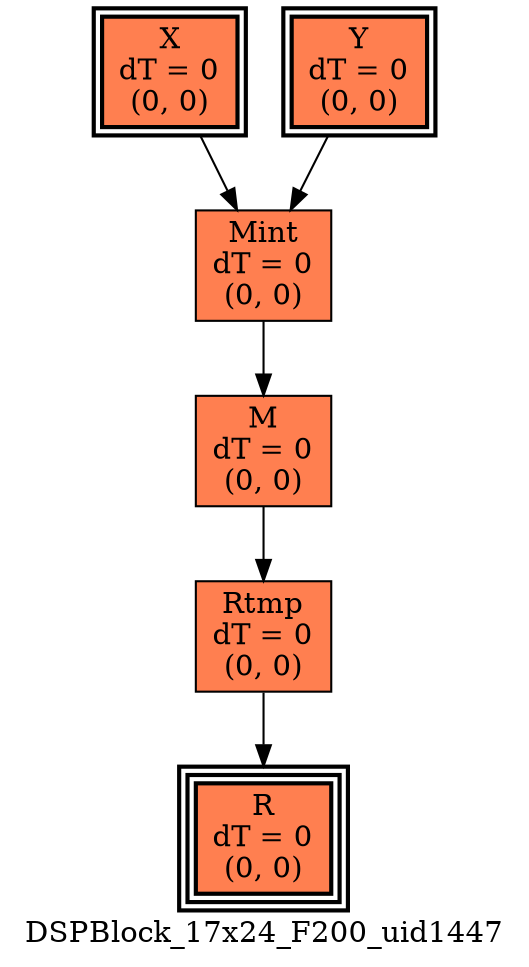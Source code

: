 digraph DSPBlock_17x24_F200_uid1447
{
	//graph drawing options
	label=DSPBlock_17x24_F200_uid1447;
	labelloc=bottom;
	labeljust=right;
	ratio=auto;
	nodesep=0.25;
	ranksep=0.5;

	//input/output signals of operator DSPBlock_17x24_F200_uid1447
	X__DSPBlock_17x24_F200_uid1447 [ label="X\ndT = 0\n(0, 0)", shape=box, color=black, style="bold, filled", fillcolor=coral, peripheries=2 ];
	Y__DSPBlock_17x24_F200_uid1447 [ label="Y\ndT = 0\n(0, 0)", shape=box, color=black, style="bold, filled", fillcolor=coral, peripheries=2 ];
	R__DSPBlock_17x24_F200_uid1447 [ label="R\ndT = 0\n(0, 0)", shape=box, color=black, style="bold, filled", fillcolor=coral, peripheries=3 ];
	{rank=same X__DSPBlock_17x24_F200_uid1447, Y__DSPBlock_17x24_F200_uid1447};
	{rank=same R__DSPBlock_17x24_F200_uid1447};
	//internal signals of operator DSPBlock_17x24_F200_uid1447
	Mint__DSPBlock_17x24_F200_uid1447 [ label="Mint\ndT = 0\n(0, 0)", shape=box, color=black, style=filled, fillcolor=coral, peripheries=1 ];
	M__DSPBlock_17x24_F200_uid1447 [ label="M\ndT = 0\n(0, 0)", shape=box, color=black, style=filled, fillcolor=coral, peripheries=1 ];
	Rtmp__DSPBlock_17x24_F200_uid1447 [ label="Rtmp\ndT = 0\n(0, 0)", shape=box, color=black, style=filled, fillcolor=coral, peripheries=1 ];

	//subcomponents of operator DSPBlock_17x24_F200_uid1447

	//input and internal signal connections of operator DSPBlock_17x24_F200_uid1447
	X__DSPBlock_17x24_F200_uid1447 -> Mint__DSPBlock_17x24_F200_uid1447 [ arrowhead=normal, arrowsize=1.0, arrowtail=normal, color=black, dir=forward  ];
	Y__DSPBlock_17x24_F200_uid1447 -> Mint__DSPBlock_17x24_F200_uid1447 [ arrowhead=normal, arrowsize=1.0, arrowtail=normal, color=black, dir=forward  ];
	Mint__DSPBlock_17x24_F200_uid1447 -> M__DSPBlock_17x24_F200_uid1447 [ arrowhead=normal, arrowsize=1.0, arrowtail=normal, color=black, dir=forward  ];
	M__DSPBlock_17x24_F200_uid1447 -> Rtmp__DSPBlock_17x24_F200_uid1447 [ arrowhead=normal, arrowsize=1.0, arrowtail=normal, color=black, dir=forward  ];
	Rtmp__DSPBlock_17x24_F200_uid1447 -> R__DSPBlock_17x24_F200_uid1447 [ arrowhead=normal, arrowsize=1.0, arrowtail=normal, color=black, dir=forward  ];
}

